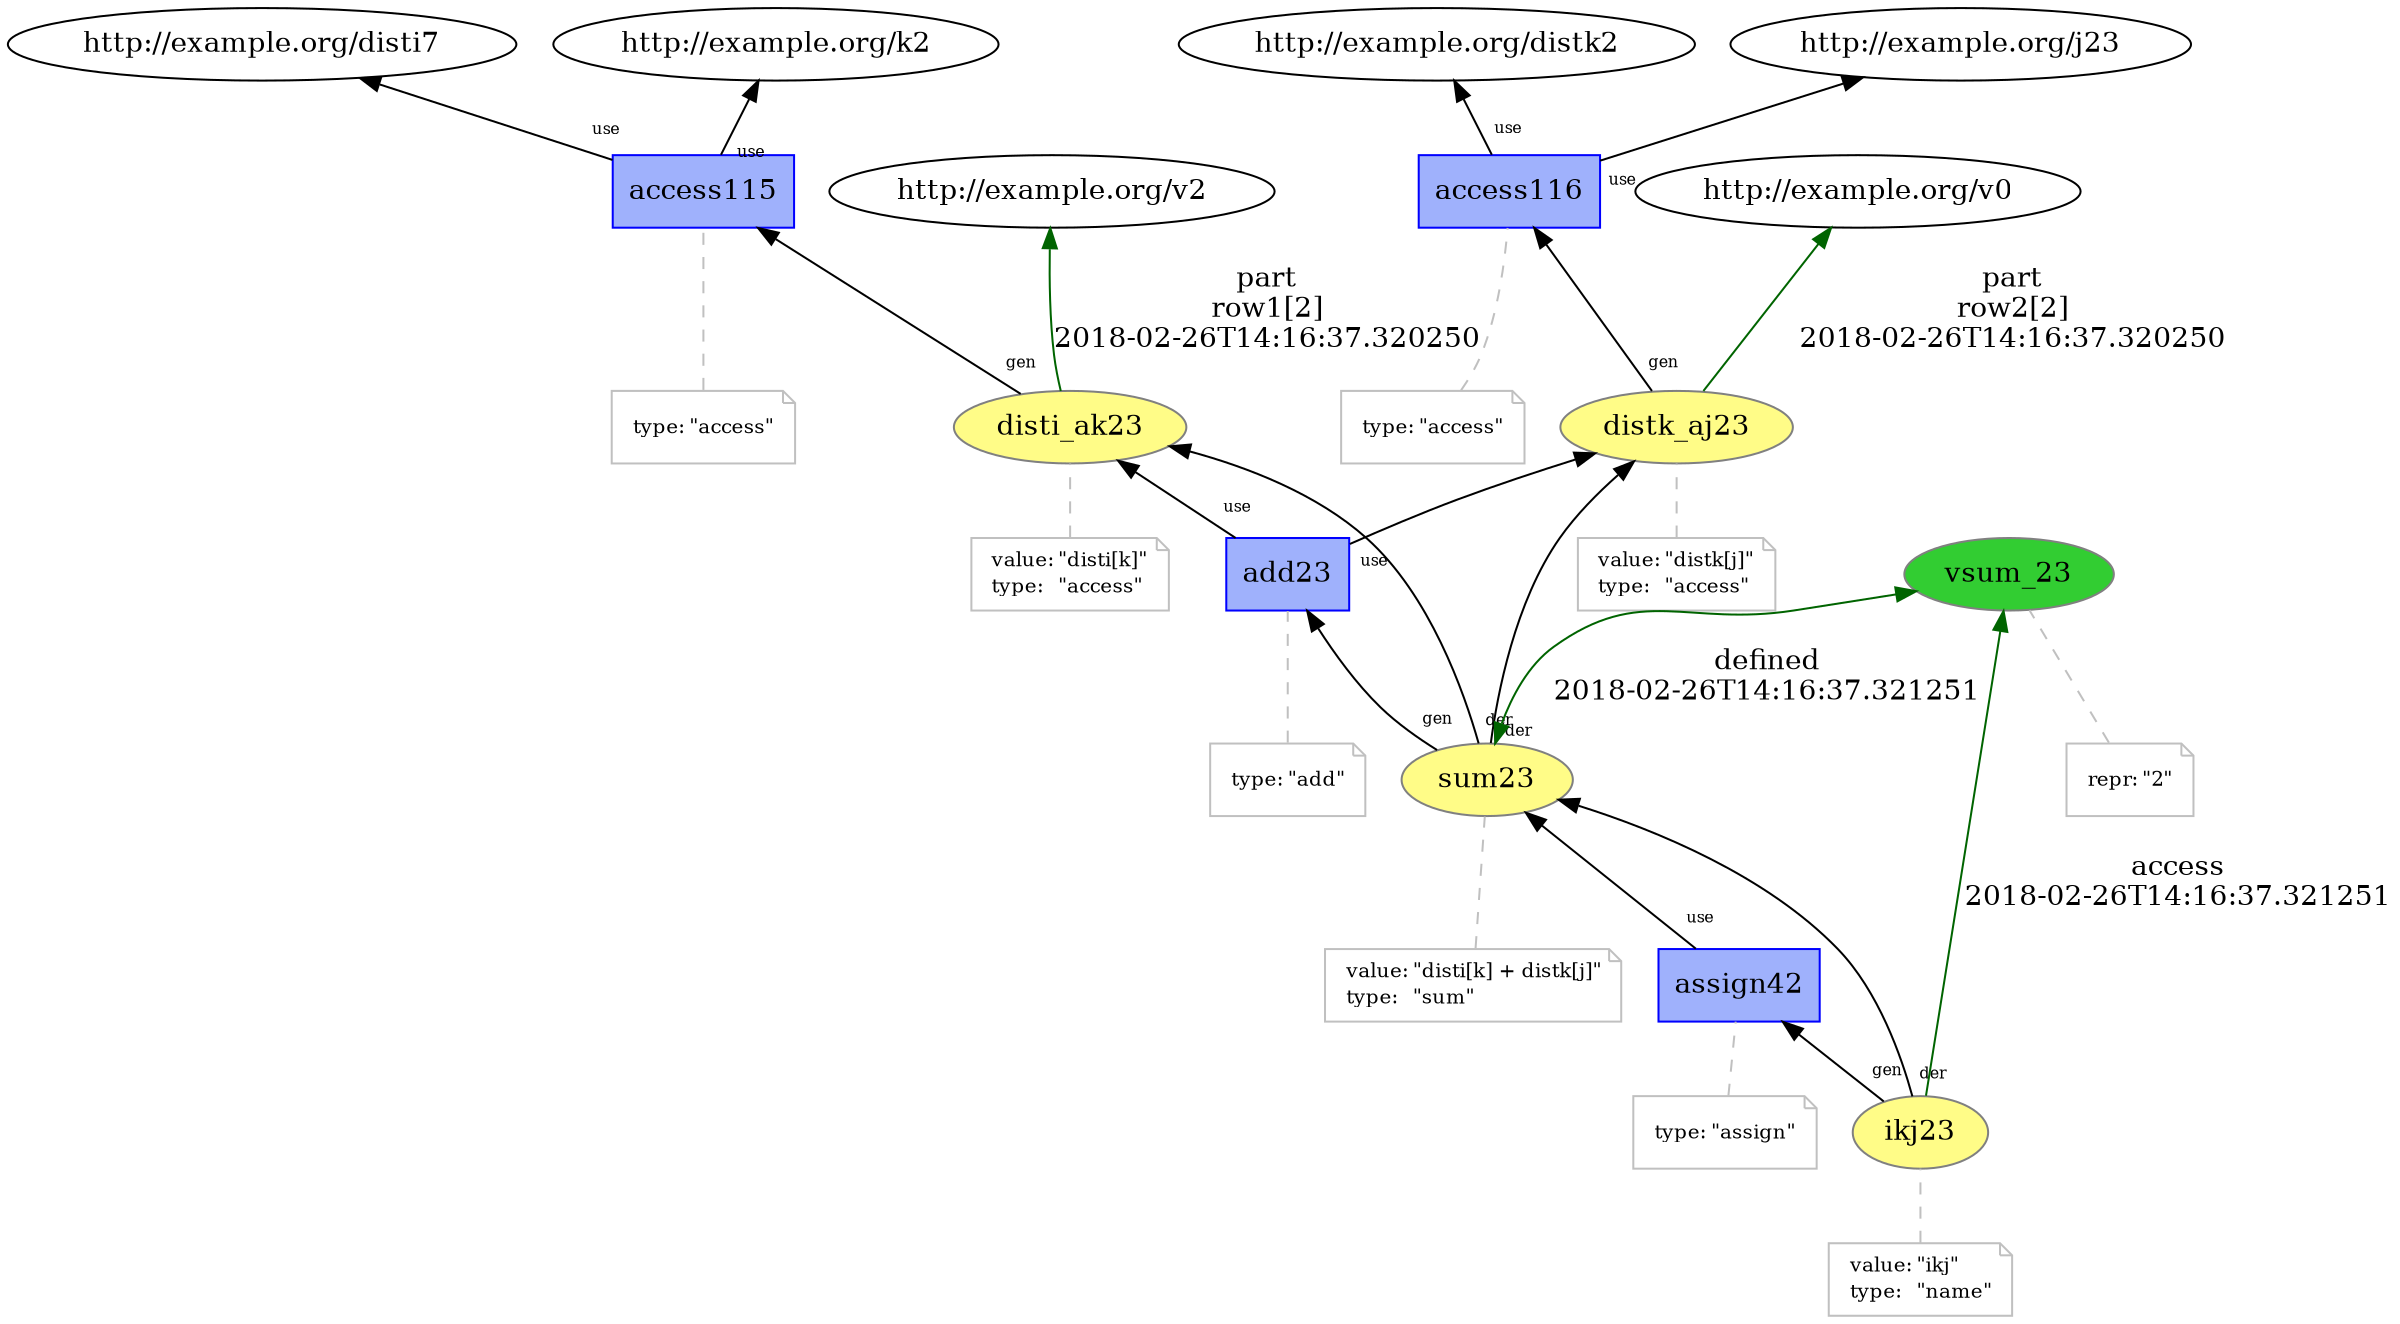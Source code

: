 digraph "PROV" { size="16,12"; rankdir="BT";
"http://example.org/disti_ak23" [fillcolor="#FFFC87",color="#808080",style="filled",label="disti_ak23",URL="http://example.org/disti_ak23"]
"-attrs0" [color="gray",shape="note",fontsize="10",fontcolor="black",label=<<TABLE cellpadding="0" border="0">
	<TR>
	    <TD align="left">value:</TD>
	    <TD align="left">&quot;disti[k]&quot;</TD>
	</TR>
	<TR>
	    <TD align="left">type:</TD>
	    <TD align="left">&quot;access&quot;</TD>
	</TR>
</TABLE>>]
"-attrs0" -> "http://example.org/disti_ak23" [color="gray",style="dashed",arrowhead="none"]
"http://example.org/disti_ak23" -> "http://example.org/v2" [labelfontsize="8",labeldistance="1.5",color="darkgreen",labelangle="60.0",rotation="20",label="part
row1[2]
2018-02-26T14:16:37.320250"]
"http://example.org/access115" [fillcolor="#9FB1FC",color="#0000FF",shape="polygon",sides="4",style="filled",label="access115",URL="http://example.org/access115"]
"-attrs1" [color="gray",shape="note",fontsize="10",fontcolor="black",label=<<TABLE cellpadding="0" border="0">
	<TR>
	    <TD align="left">type:</TD>
	    <TD align="left">&quot;access&quot;</TD>
	</TR>
</TABLE>>]
"-attrs1" -> "http://example.org/access115" [color="gray",style="dashed",arrowhead="none"]
"http://example.org/access115" -> "http://example.org/disti7" [labelfontsize="8",labeldistance="1.5",labelangle="60.0",rotation="20",taillabel="use"]
"http://example.org/access115" -> "http://example.org/k2" [labelfontsize="8",labeldistance="1.5",labelangle="60.0",rotation="20",taillabel="use"]
"http://example.org/disti_ak23" -> "http://example.org/access115" [labelfontsize="8",labeldistance="1.5",labelangle="60.0",rotation="20",taillabel="gen"]
"http://example.org/distk_aj23" [fillcolor="#FFFC87",color="#808080",style="filled",label="distk_aj23",URL="http://example.org/distk_aj23"]
"-attrs2" [color="gray",shape="note",fontsize="10",fontcolor="black",label=<<TABLE cellpadding="0" border="0">
	<TR>
	    <TD align="left">value:</TD>
	    <TD align="left">&quot;distk[j]&quot;</TD>
	</TR>
	<TR>
	    <TD align="left">type:</TD>
	    <TD align="left">&quot;access&quot;</TD>
	</TR>
</TABLE>>]
"-attrs2" -> "http://example.org/distk_aj23" [color="gray",style="dashed",arrowhead="none"]
"http://example.org/distk_aj23" -> "http://example.org/v0" [labelfontsize="8",labeldistance="1.5",color="darkgreen",labelangle="60.0",rotation="20",label="part
row2[2]
2018-02-26T14:16:37.320250"]
"http://example.org/access116" [fillcolor="#9FB1FC",color="#0000FF",shape="polygon",sides="4",style="filled",label="access116",URL="http://example.org/access116"]
"-attrs3" [color="gray",shape="note",fontsize="10",fontcolor="black",label=<<TABLE cellpadding="0" border="0">
	<TR>
	    <TD align="left">type:</TD>
	    <TD align="left">&quot;access&quot;</TD>
	</TR>
</TABLE>>]
"-attrs3" -> "http://example.org/access116" [color="gray",style="dashed",arrowhead="none"]
"http://example.org/access116" -> "http://example.org/distk2" [labelfontsize="8",labeldistance="1.5",labelangle="60.0",rotation="20",taillabel="use"]
"http://example.org/access116" -> "http://example.org/j23" [labelfontsize="8",labeldistance="1.5",labelangle="60.0",rotation="20",taillabel="use"]
"http://example.org/distk_aj23" -> "http://example.org/access116" [labelfontsize="8",labeldistance="1.5",labelangle="60.0",rotation="20",taillabel="gen"]
"http://example.org/sum23" [fillcolor="#FFFC87",color="#808080",style="filled",label="sum23",URL="http://example.org/sum23"]
"-attrs4" [color="gray",shape="note",fontsize="10",fontcolor="black",label=<<TABLE cellpadding="0" border="0">
	<TR>
	    <TD align="left">value:</TD>
	    <TD align="left">&quot;disti[k] + distk[j]&quot;</TD>
	</TR>
	<TR>
	    <TD align="left">type:</TD>
	    <TD align="left">&quot;sum&quot;</TD>
	</TR>
</TABLE>>]
"-attrs4" -> "http://example.org/sum23" [color="gray",style="dashed",arrowhead="none"]
"http://example.org/vsum_23" [fillcolor="#32CD32",color="#808080",style="filled",label="vsum_23",URL="http://example.org/vsum_23"]
"-attrs5" [color="gray",shape="note",fontsize="10",fontcolor="black",label=<<TABLE cellpadding="0" border="0">
	<TR>
	    <TD align="left">repr:</TD>
	    <TD align="left">&quot;2&quot;</TD>
	</TR>
</TABLE>>]
"-attrs5" -> "http://example.org/vsum_23" [color="gray",style="dashed",arrowhead="none"]
"http://example.org/sum23" -> "http://example.org/vsum_23" [labelfontsize="8",labeldistance="1.5",color="darkgreen",labelangle="60.0",rotation="20",label="defined
2018-02-26T14:16:37.321251",dir="both"]
"http://example.org/add23" [fillcolor="#9FB1FC",color="#0000FF",shape="polygon",sides="4",style="filled",label="add23",URL="http://example.org/add23"]
"-attrs6" [color="gray",shape="note",fontsize="10",fontcolor="black",label=<<TABLE cellpadding="0" border="0">
	<TR>
	    <TD align="left">type:</TD>
	    <TD align="left">&quot;add&quot;</TD>
	</TR>
</TABLE>>]
"-attrs6" -> "http://example.org/add23" [color="gray",style="dashed",arrowhead="none"]
"http://example.org/add23" -> "http://example.org/disti_ak23" [labelfontsize="8",labeldistance="1.5",labelangle="60.0",rotation="20",taillabel="use"]
"http://example.org/sum23" -> "http://example.org/disti_ak23" [labelfontsize="8",labeldistance="1.5",labelangle="60.0",rotation="20",taillabel="der"]
"http://example.org/add23" -> "http://example.org/distk_aj23" [labelfontsize="8",labeldistance="1.5",labelangle="60.0",rotation="20",taillabel="use"]
"http://example.org/sum23" -> "http://example.org/distk_aj23" [labelfontsize="8",labeldistance="1.5",labelangle="60.0",rotation="20",taillabel="der"]
"http://example.org/sum23" -> "http://example.org/add23" [labelfontsize="8",labeldistance="1.5",labelangle="60.0",rotation="20",taillabel="gen"]
"http://example.org/ikj23" [fillcolor="#FFFC87",color="#808080",style="filled",label="ikj23",URL="http://example.org/ikj23"]
"-attrs7" [color="gray",shape="note",fontsize="10",fontcolor="black",label=<<TABLE cellpadding="0" border="0">
	<TR>
	    <TD align="left">value:</TD>
	    <TD align="left">&quot;ikj&quot;</TD>
	</TR>
	<TR>
	    <TD align="left">type:</TD>
	    <TD align="left">&quot;name&quot;</TD>
	</TR>
</TABLE>>]
"-attrs7" -> "http://example.org/ikj23" [color="gray",style="dashed",arrowhead="none"]
"http://example.org/ikj23" -> "http://example.org/vsum_23" [labelfontsize="8",labeldistance="1.5",color="darkgreen",labelangle="60.0",rotation="20",label="access
2018-02-26T14:16:37.321251"]
"http://example.org/assign42" [fillcolor="#9FB1FC",color="#0000FF",shape="polygon",sides="4",style="filled",label="assign42",URL="http://example.org/assign42"]
"-attrs8" [color="gray",shape="note",fontsize="10",fontcolor="black",label=<<TABLE cellpadding="0" border="0">
	<TR>
	    <TD align="left">type:</TD>
	    <TD align="left">&quot;assign&quot;</TD>
	</TR>
</TABLE>>]
"-attrs8" -> "http://example.org/assign42" [color="gray",style="dashed",arrowhead="none"]
"http://example.org/assign42" -> "http://example.org/sum23" [labelfontsize="8",labeldistance="1.5",labelangle="60.0",rotation="20",taillabel="use"]
"http://example.org/ikj23" -> "http://example.org/sum23" [labelfontsize="8",labeldistance="1.5",labelangle="60.0",rotation="20",taillabel="der"]
"http://example.org/ikj23" -> "http://example.org/assign42" [labelfontsize="8",labeldistance="1.5",labelangle="60.0",rotation="20",taillabel="gen"]
}